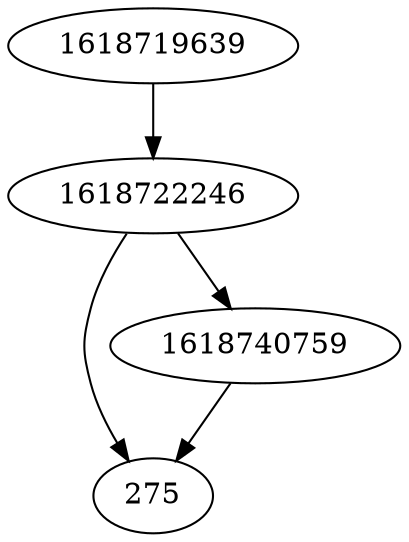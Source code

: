 strict digraph  {
1618719639;
275;
1618722246;
1618740759;
1618719639 -> 1618722246;
1618722246 -> 1618740759;
1618722246 -> 275;
1618740759 -> 275;
}
